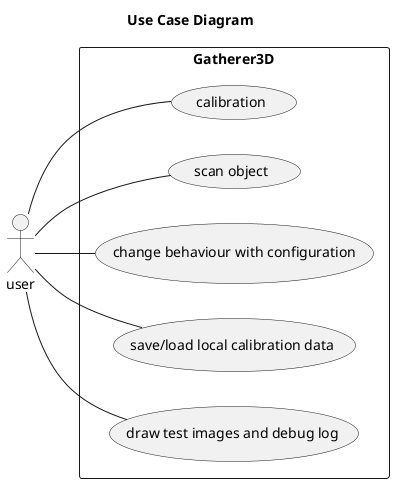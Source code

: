 @startuml Use Case Diagram

title **Use Case Diagram**

skinparam packageStyle rectangle
actor user
left to right direction

rectangle Gatherer3D {
    user -- (calibration)
    user -- (scan object)
    user -- (change behaviour with configuration)
    user -- (save/load local calibration data)
    user -- (draw test images and debug log)
}
@enduml
